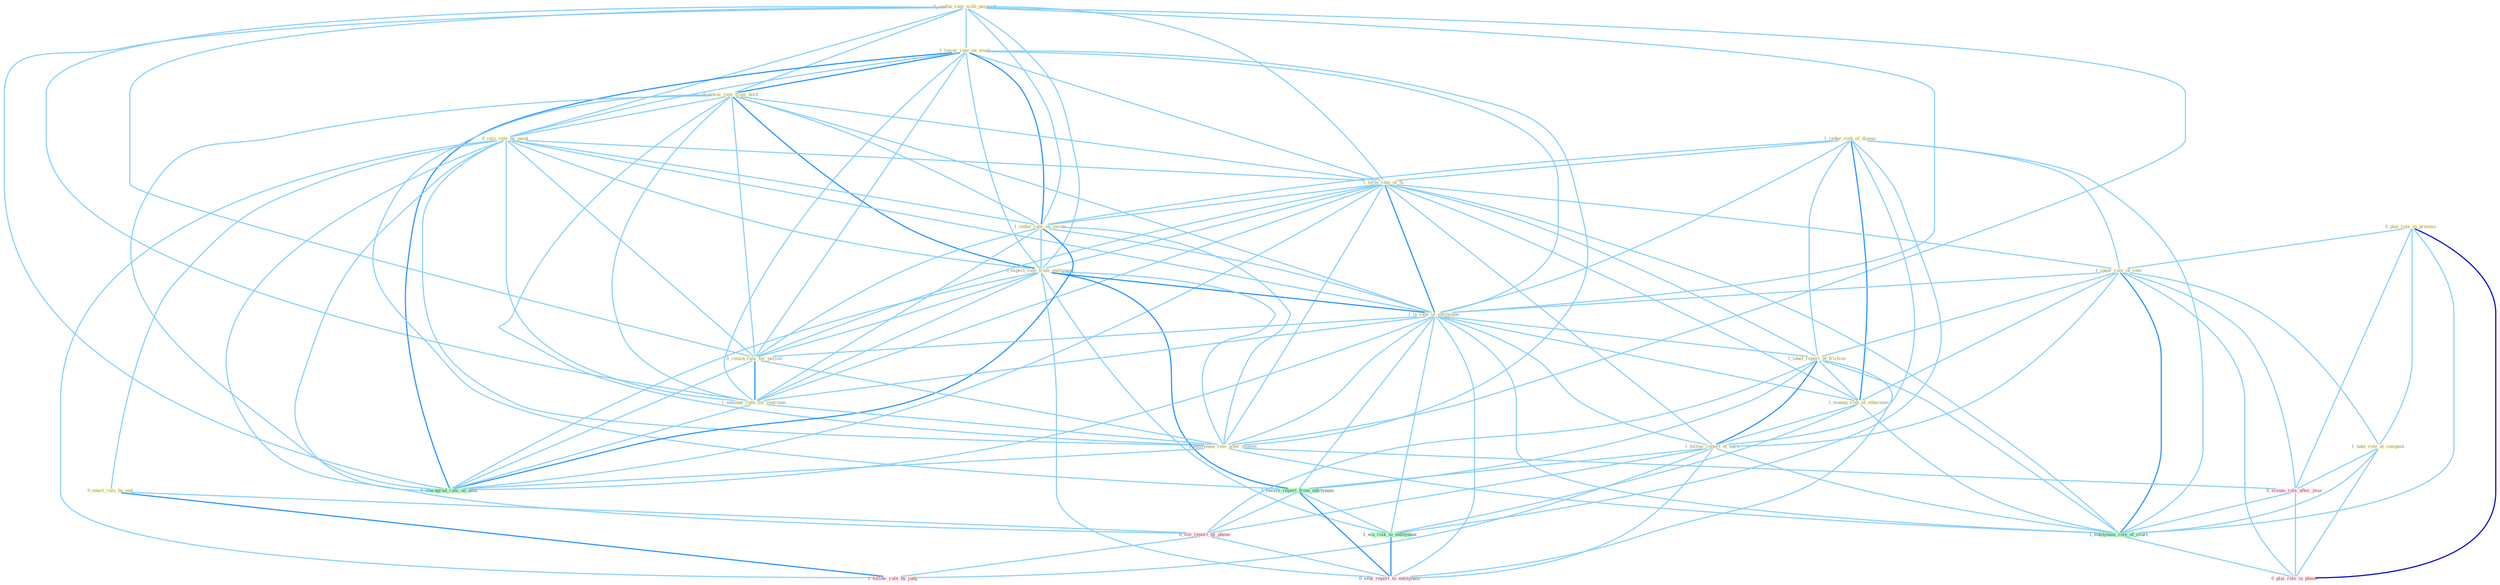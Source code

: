 Graph G{ 
    node
    [shape=polygon,style=filled,width=.5,height=.06,color="#BDFCC9",fixedsize=true,fontsize=4,
    fontcolor="#2f4f4f"];
    {node
    [color="#ffffe0", fontcolor="#8b7d6b"] "0_confus_rate_with_payment " "1_lower_rate_on_stock " "0_lower_rate_from_hold " "1_reduc_risk_of_diseas " "0_rais_rate_by_point " "1_term_rate_of_% " "0_plai_role_in_process " "1_reduc_rate_on_incom " "1_ignor_role_of_rate " "0_expect_rate_from_entitynam " "1_is_rate_of_entitynam " "1_label_report_of_friction " "0_retain_rate_for_period " "1_announc_rate_for_yearnum " "0_enact_rule_by_end " "1_entitynam_rate_after_expens " "1_take_role_at_compani " "1_manag_risk_of_othernum " "1_follow_report_of_earn "}
{node [color="#fff0f5", fontcolor="#b22222"] "0_assum_role_after_year " "0_file_report_by_phone " "1_follow_rule_by_judg " "0_sent_report_to_entitynam " "0_plai_role_in_phase "}
edge [color="#B0E2FF"];

	"0_confus_rate_with_payment " -- "1_lower_rate_on_stock " [w="1", color="#87cefa" ];
	"0_confus_rate_with_payment " -- "0_lower_rate_from_hold " [w="1", color="#87cefa" ];
	"0_confus_rate_with_payment " -- "0_rais_rate_by_point " [w="1", color="#87cefa" ];
	"0_confus_rate_with_payment " -- "1_term_rate_of_% " [w="1", color="#87cefa" ];
	"0_confus_rate_with_payment " -- "1_reduc_rate_on_incom " [w="1", color="#87cefa" ];
	"0_confus_rate_with_payment " -- "0_expect_rate_from_entitynam " [w="1", color="#87cefa" ];
	"0_confus_rate_with_payment " -- "1_is_rate_of_entitynam " [w="1", color="#87cefa" ];
	"0_confus_rate_with_payment " -- "0_retain_rate_for_period " [w="1", color="#87cefa" ];
	"0_confus_rate_with_payment " -- "1_announc_rate_for_yearnum " [w="1", color="#87cefa" ];
	"0_confus_rate_with_payment " -- "1_entitynam_rate_after_expens " [w="1", color="#87cefa" ];
	"0_confus_rate_with_payment " -- "1_downgrad_rate_on_debt " [w="1", color="#87cefa" ];
	"1_lower_rate_on_stock " -- "0_lower_rate_from_hold " [w="2", color="#1e90ff" , len=0.8];
	"1_lower_rate_on_stock " -- "0_rais_rate_by_point " [w="1", color="#87cefa" ];
	"1_lower_rate_on_stock " -- "1_term_rate_of_% " [w="1", color="#87cefa" ];
	"1_lower_rate_on_stock " -- "1_reduc_rate_on_incom " [w="2", color="#1e90ff" , len=0.8];
	"1_lower_rate_on_stock " -- "0_expect_rate_from_entitynam " [w="1", color="#87cefa" ];
	"1_lower_rate_on_stock " -- "1_is_rate_of_entitynam " [w="1", color="#87cefa" ];
	"1_lower_rate_on_stock " -- "0_retain_rate_for_period " [w="1", color="#87cefa" ];
	"1_lower_rate_on_stock " -- "1_announc_rate_for_yearnum " [w="1", color="#87cefa" ];
	"1_lower_rate_on_stock " -- "1_entitynam_rate_after_expens " [w="1", color="#87cefa" ];
	"1_lower_rate_on_stock " -- "1_downgrad_rate_on_debt " [w="2", color="#1e90ff" , len=0.8];
	"0_lower_rate_from_hold " -- "0_rais_rate_by_point " [w="1", color="#87cefa" ];
	"0_lower_rate_from_hold " -- "1_term_rate_of_% " [w="1", color="#87cefa" ];
	"0_lower_rate_from_hold " -- "1_reduc_rate_on_incom " [w="1", color="#87cefa" ];
	"0_lower_rate_from_hold " -- "0_expect_rate_from_entitynam " [w="2", color="#1e90ff" , len=0.8];
	"0_lower_rate_from_hold " -- "1_is_rate_of_entitynam " [w="1", color="#87cefa" ];
	"0_lower_rate_from_hold " -- "0_retain_rate_for_period " [w="1", color="#87cefa" ];
	"0_lower_rate_from_hold " -- "1_announc_rate_for_yearnum " [w="1", color="#87cefa" ];
	"0_lower_rate_from_hold " -- "1_entitynam_rate_after_expens " [w="1", color="#87cefa" ];
	"0_lower_rate_from_hold " -- "1_receiv_report_from_entitynam " [w="1", color="#87cefa" ];
	"0_lower_rate_from_hold " -- "1_downgrad_rate_on_debt " [w="1", color="#87cefa" ];
	"1_reduc_risk_of_diseas " -- "1_term_rate_of_% " [w="1", color="#87cefa" ];
	"1_reduc_risk_of_diseas " -- "1_reduc_rate_on_incom " [w="1", color="#87cefa" ];
	"1_reduc_risk_of_diseas " -- "1_ignor_role_of_rate " [w="1", color="#87cefa" ];
	"1_reduc_risk_of_diseas " -- "1_is_rate_of_entitynam " [w="1", color="#87cefa" ];
	"1_reduc_risk_of_diseas " -- "1_label_report_of_friction " [w="1", color="#87cefa" ];
	"1_reduc_risk_of_diseas " -- "1_manag_risk_of_othernum " [w="2", color="#1e90ff" , len=0.8];
	"1_reduc_risk_of_diseas " -- "1_follow_report_of_earn " [w="1", color="#87cefa" ];
	"1_reduc_risk_of_diseas " -- "1_entitynam_role_of_court " [w="1", color="#87cefa" ];
	"1_reduc_risk_of_diseas " -- "1_wa_risk_to_entitynam " [w="1", color="#87cefa" ];
	"0_rais_rate_by_point " -- "1_term_rate_of_% " [w="1", color="#87cefa" ];
	"0_rais_rate_by_point " -- "1_reduc_rate_on_incom " [w="1", color="#87cefa" ];
	"0_rais_rate_by_point " -- "0_expect_rate_from_entitynam " [w="1", color="#87cefa" ];
	"0_rais_rate_by_point " -- "1_is_rate_of_entitynam " [w="1", color="#87cefa" ];
	"0_rais_rate_by_point " -- "0_retain_rate_for_period " [w="1", color="#87cefa" ];
	"0_rais_rate_by_point " -- "1_announc_rate_for_yearnum " [w="1", color="#87cefa" ];
	"0_rais_rate_by_point " -- "0_enact_rule_by_end " [w="1", color="#87cefa" ];
	"0_rais_rate_by_point " -- "1_entitynam_rate_after_expens " [w="1", color="#87cefa" ];
	"0_rais_rate_by_point " -- "0_file_report_by_phone " [w="1", color="#87cefa" ];
	"0_rais_rate_by_point " -- "1_downgrad_rate_on_debt " [w="1", color="#87cefa" ];
	"0_rais_rate_by_point " -- "1_follow_rule_by_judg " [w="1", color="#87cefa" ];
	"1_term_rate_of_% " -- "1_reduc_rate_on_incom " [w="1", color="#87cefa" ];
	"1_term_rate_of_% " -- "1_ignor_role_of_rate " [w="1", color="#87cefa" ];
	"1_term_rate_of_% " -- "0_expect_rate_from_entitynam " [w="1", color="#87cefa" ];
	"1_term_rate_of_% " -- "1_is_rate_of_entitynam " [w="2", color="#1e90ff" , len=0.8];
	"1_term_rate_of_% " -- "1_label_report_of_friction " [w="1", color="#87cefa" ];
	"1_term_rate_of_% " -- "0_retain_rate_for_period " [w="1", color="#87cefa" ];
	"1_term_rate_of_% " -- "1_announc_rate_for_yearnum " [w="1", color="#87cefa" ];
	"1_term_rate_of_% " -- "1_entitynam_rate_after_expens " [w="1", color="#87cefa" ];
	"1_term_rate_of_% " -- "1_manag_risk_of_othernum " [w="1", color="#87cefa" ];
	"1_term_rate_of_% " -- "1_follow_report_of_earn " [w="1", color="#87cefa" ];
	"1_term_rate_of_% " -- "1_entitynam_role_of_court " [w="1", color="#87cefa" ];
	"1_term_rate_of_% " -- "1_downgrad_rate_on_debt " [w="1", color="#87cefa" ];
	"0_plai_role_in_process " -- "1_ignor_role_of_rate " [w="1", color="#87cefa" ];
	"0_plai_role_in_process " -- "1_take_role_at_compani " [w="1", color="#87cefa" ];
	"0_plai_role_in_process " -- "0_assum_role_after_year " [w="1", color="#87cefa" ];
	"0_plai_role_in_process " -- "1_entitynam_role_of_court " [w="1", color="#87cefa" ];
	"0_plai_role_in_process " -- "0_plai_role_in_phase " [w="3", color="#0000cd" , len=0.6];
	"1_reduc_rate_on_incom " -- "0_expect_rate_from_entitynam " [w="1", color="#87cefa" ];
	"1_reduc_rate_on_incom " -- "1_is_rate_of_entitynam " [w="1", color="#87cefa" ];
	"1_reduc_rate_on_incom " -- "0_retain_rate_for_period " [w="1", color="#87cefa" ];
	"1_reduc_rate_on_incom " -- "1_announc_rate_for_yearnum " [w="1", color="#87cefa" ];
	"1_reduc_rate_on_incom " -- "1_entitynam_rate_after_expens " [w="1", color="#87cefa" ];
	"1_reduc_rate_on_incom " -- "1_downgrad_rate_on_debt " [w="2", color="#1e90ff" , len=0.8];
	"1_ignor_role_of_rate " -- "1_is_rate_of_entitynam " [w="1", color="#87cefa" ];
	"1_ignor_role_of_rate " -- "1_label_report_of_friction " [w="1", color="#87cefa" ];
	"1_ignor_role_of_rate " -- "1_take_role_at_compani " [w="1", color="#87cefa" ];
	"1_ignor_role_of_rate " -- "1_manag_risk_of_othernum " [w="1", color="#87cefa" ];
	"1_ignor_role_of_rate " -- "1_follow_report_of_earn " [w="1", color="#87cefa" ];
	"1_ignor_role_of_rate " -- "0_assum_role_after_year " [w="1", color="#87cefa" ];
	"1_ignor_role_of_rate " -- "1_entitynam_role_of_court " [w="2", color="#1e90ff" , len=0.8];
	"1_ignor_role_of_rate " -- "0_plai_role_in_phase " [w="1", color="#87cefa" ];
	"0_expect_rate_from_entitynam " -- "1_is_rate_of_entitynam " [w="2", color="#1e90ff" , len=0.8];
	"0_expect_rate_from_entitynam " -- "0_retain_rate_for_period " [w="1", color="#87cefa" ];
	"0_expect_rate_from_entitynam " -- "1_announc_rate_for_yearnum " [w="1", color="#87cefa" ];
	"0_expect_rate_from_entitynam " -- "1_entitynam_rate_after_expens " [w="1", color="#87cefa" ];
	"0_expect_rate_from_entitynam " -- "1_receiv_report_from_entitynam " [w="2", color="#1e90ff" , len=0.8];
	"0_expect_rate_from_entitynam " -- "1_downgrad_rate_on_debt " [w="1", color="#87cefa" ];
	"0_expect_rate_from_entitynam " -- "1_wa_risk_to_entitynam " [w="1", color="#87cefa" ];
	"0_expect_rate_from_entitynam " -- "0_sent_report_to_entitynam " [w="1", color="#87cefa" ];
	"1_is_rate_of_entitynam " -- "1_label_report_of_friction " [w="1", color="#87cefa" ];
	"1_is_rate_of_entitynam " -- "0_retain_rate_for_period " [w="1", color="#87cefa" ];
	"1_is_rate_of_entitynam " -- "1_announc_rate_for_yearnum " [w="1", color="#87cefa" ];
	"1_is_rate_of_entitynam " -- "1_entitynam_rate_after_expens " [w="1", color="#87cefa" ];
	"1_is_rate_of_entitynam " -- "1_manag_risk_of_othernum " [w="1", color="#87cefa" ];
	"1_is_rate_of_entitynam " -- "1_follow_report_of_earn " [w="1", color="#87cefa" ];
	"1_is_rate_of_entitynam " -- "1_receiv_report_from_entitynam " [w="1", color="#87cefa" ];
	"1_is_rate_of_entitynam " -- "1_entitynam_role_of_court " [w="1", color="#87cefa" ];
	"1_is_rate_of_entitynam " -- "1_downgrad_rate_on_debt " [w="1", color="#87cefa" ];
	"1_is_rate_of_entitynam " -- "1_wa_risk_to_entitynam " [w="1", color="#87cefa" ];
	"1_is_rate_of_entitynam " -- "0_sent_report_to_entitynam " [w="1", color="#87cefa" ];
	"1_label_report_of_friction " -- "1_manag_risk_of_othernum " [w="1", color="#87cefa" ];
	"1_label_report_of_friction " -- "1_follow_report_of_earn " [w="2", color="#1e90ff" , len=0.8];
	"1_label_report_of_friction " -- "1_receiv_report_from_entitynam " [w="1", color="#87cefa" ];
	"1_label_report_of_friction " -- "1_entitynam_role_of_court " [w="1", color="#87cefa" ];
	"1_label_report_of_friction " -- "0_file_report_by_phone " [w="1", color="#87cefa" ];
	"1_label_report_of_friction " -- "0_sent_report_to_entitynam " [w="1", color="#87cefa" ];
	"0_retain_rate_for_period " -- "1_announc_rate_for_yearnum " [w="2", color="#1e90ff" , len=0.8];
	"0_retain_rate_for_period " -- "1_entitynam_rate_after_expens " [w="1", color="#87cefa" ];
	"0_retain_rate_for_period " -- "1_downgrad_rate_on_debt " [w="1", color="#87cefa" ];
	"1_announc_rate_for_yearnum " -- "1_entitynam_rate_after_expens " [w="1", color="#87cefa" ];
	"1_announc_rate_for_yearnum " -- "1_downgrad_rate_on_debt " [w="1", color="#87cefa" ];
	"0_enact_rule_by_end " -- "0_file_report_by_phone " [w="1", color="#87cefa" ];
	"0_enact_rule_by_end " -- "1_follow_rule_by_judg " [w="2", color="#1e90ff" , len=0.8];
	"1_entitynam_rate_after_expens " -- "0_assum_role_after_year " [w="1", color="#87cefa" ];
	"1_entitynam_rate_after_expens " -- "1_entitynam_role_of_court " [w="1", color="#87cefa" ];
	"1_entitynam_rate_after_expens " -- "1_downgrad_rate_on_debt " [w="1", color="#87cefa" ];
	"1_take_role_at_compani " -- "0_assum_role_after_year " [w="1", color="#87cefa" ];
	"1_take_role_at_compani " -- "1_entitynam_role_of_court " [w="1", color="#87cefa" ];
	"1_take_role_at_compani " -- "0_plai_role_in_phase " [w="1", color="#87cefa" ];
	"1_manag_risk_of_othernum " -- "1_follow_report_of_earn " [w="1", color="#87cefa" ];
	"1_manag_risk_of_othernum " -- "1_entitynam_role_of_court " [w="1", color="#87cefa" ];
	"1_manag_risk_of_othernum " -- "1_wa_risk_to_entitynam " [w="1", color="#87cefa" ];
	"1_follow_report_of_earn " -- "1_receiv_report_from_entitynam " [w="1", color="#87cefa" ];
	"1_follow_report_of_earn " -- "1_entitynam_role_of_court " [w="1", color="#87cefa" ];
	"1_follow_report_of_earn " -- "0_file_report_by_phone " [w="1", color="#87cefa" ];
	"1_follow_report_of_earn " -- "1_follow_rule_by_judg " [w="1", color="#87cefa" ];
	"1_follow_report_of_earn " -- "0_sent_report_to_entitynam " [w="1", color="#87cefa" ];
	"1_receiv_report_from_entitynam " -- "0_file_report_by_phone " [w="1", color="#87cefa" ];
	"1_receiv_report_from_entitynam " -- "1_wa_risk_to_entitynam " [w="1", color="#87cefa" ];
	"1_receiv_report_from_entitynam " -- "0_sent_report_to_entitynam " [w="2", color="#1e90ff" , len=0.8];
	"0_assum_role_after_year " -- "1_entitynam_role_of_court " [w="1", color="#87cefa" ];
	"0_assum_role_after_year " -- "0_plai_role_in_phase " [w="1", color="#87cefa" ];
	"1_entitynam_role_of_court " -- "0_plai_role_in_phase " [w="1", color="#87cefa" ];
	"0_file_report_by_phone " -- "1_follow_rule_by_judg " [w="1", color="#87cefa" ];
	"0_file_report_by_phone " -- "0_sent_report_to_entitynam " [w="1", color="#87cefa" ];
	"1_wa_risk_to_entitynam " -- "0_sent_report_to_entitynam " [w="2", color="#1e90ff" , len=0.8];
}